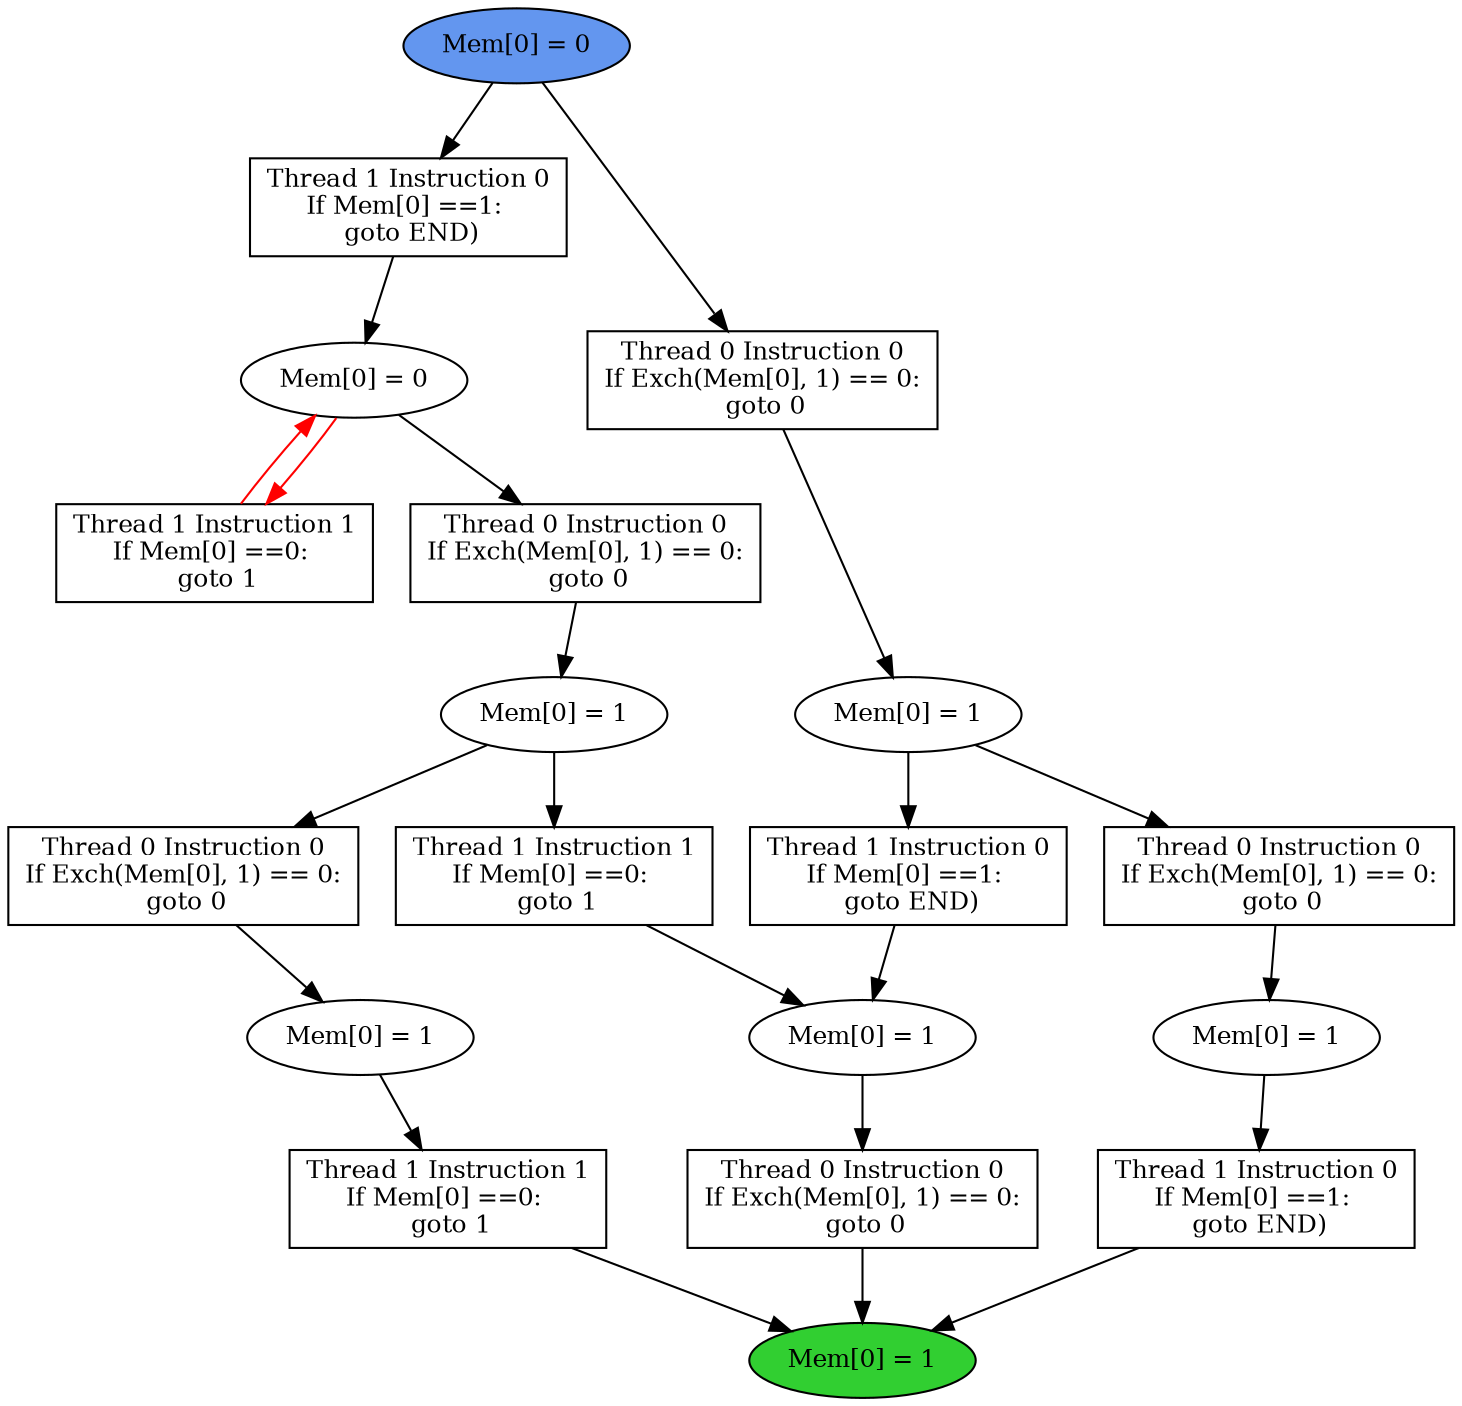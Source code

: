 digraph "graph" {
graph [fontsize=12]
node [fontsize=12]
edge [fontsize=12]
rankdir=TB;
"N18" -> "N8" [uuid = "<A0, END$0>", color = "#000000", fontcolor = "#ffffff", style = "solid", label = "", dir = "forward", weight = "1"]
"N28" -> "N27" [uuid = "<A1, S5>", color = "#000000", fontcolor = "#ffffff", style = "solid", label = "", dir = "forward", weight = "1"]
"N27" -> "N26" [uuid = "<A2, S5>", color = "#ff0000", fontcolor = "#ffffff", style = "solid", label = "", dir = "back", weight = "1"]
"N17" -> "N13" [uuid = "<A3, S4>", color = "#000000", fontcolor = "#ffffff", style = "solid", label = "", dir = "forward", weight = "1"]
"N12" -> "N8" [uuid = "<A4, END$0>", color = "#000000", fontcolor = "#ffffff", style = "solid", label = "", dir = "forward", weight = "1"]
"N22" -> "N21" [uuid = "<A5, S3>", color = "#000000", fontcolor = "#ffffff", style = "solid", label = "", dir = "forward", weight = "1"]
"N20" -> "N19" [uuid = "<A6, S2>", color = "#000000", fontcolor = "#ffffff", style = "solid", label = "", dir = "forward", weight = "1"]
"N16" -> "N15" [uuid = "<A7, S1>", color = "#000000", fontcolor = "#ffffff", style = "solid", label = "", dir = "forward", weight = "1"]
"N11" -> "N10" [uuid = "<A8, S0>", color = "#000000", fontcolor = "#ffffff", style = "solid", label = "", dir = "forward", weight = "1"]
"N9" -> "N8" [uuid = "<A9, END$0>", color = "#000000", fontcolor = "#ffffff", style = "solid", label = "", dir = "forward", weight = "1"]
"N14" -> "N13" [uuid = "<A10, S4>", color = "#000000", fontcolor = "#ffffff", style = "solid", label = "", dir = "forward", weight = "1"]
"N19" -> "N18" [uuid = "<A0, S2>", color = "#000000", fontcolor = "#ffffff", style = "solid", label = "", dir = "forward", weight = "1"]
"N29" -> "N28" [uuid = "<A1, START$0>", color = "#000000", fontcolor = "#ffffff", style = "solid", label = "", dir = "forward", weight = "1"]
"N27" -> "N26" [uuid = "<A2, S5>", color = "#ff0000", fontcolor = "#ffffff", style = "solid", label = "", dir = "forward", weight = "1"]
"N21" -> "N17" [uuid = "<A3, S3>", color = "#000000", fontcolor = "#ffffff", style = "solid", label = "", dir = "forward", weight = "1"]
"N13" -> "N12" [uuid = "<A4, S4>", color = "#000000", fontcolor = "#ffffff", style = "solid", label = "", dir = "forward", weight = "1"]
"N29" -> "N22" [uuid = "<A5, START$0>", color = "#000000", fontcolor = "#ffffff", style = "solid", label = "", dir = "forward", weight = "1"]
"N21" -> "N20" [uuid = "<A6, S3>", color = "#000000", fontcolor = "#ffffff", style = "solid", label = "", dir = "forward", weight = "1"]
"N27" -> "N16" [uuid = "<A7, S5>", color = "#000000", fontcolor = "#ffffff", style = "solid", label = "", dir = "forward", weight = "1"]
"N15" -> "N11" [uuid = "<A8, S1>", color = "#000000", fontcolor = "#ffffff", style = "solid", label = "", dir = "forward", weight = "1"]
"N10" -> "N9" [uuid = "<A9, S0>", color = "#000000", fontcolor = "#ffffff", style = "solid", label = "", dir = "forward", weight = "1"]
"N15" -> "N14" [uuid = "<A10, S1>", color = "#000000", fontcolor = "#ffffff", style = "solid", label = "", dir = "forward", weight = "1"]
"N8" [uuid="END$0", label="Mem[0] = 1", fillcolor = "#31cf31", fontcolor = "#000000", shape = "ellipse", style = "filled, solid"]
"N9" [uuid="A9", label="Thread 1 Instruction 1
If Mem[0] ==0: 
 goto 1", fillcolor = "#ffffff", fontcolor = "#000000", shape = "box", style = "filled, solid"]
"N10" [uuid="S0", label="Mem[0] = 1", fillcolor = "#ffffff", fontcolor = "#000000", shape = "ellipse", style = "filled, solid"]
"N11" [uuid="A8", label="Thread 0 Instruction 0
If Exch(Mem[0], 1) == 0:
 goto 0", fillcolor = "#ffffff", fontcolor = "#000000", shape = "box", style = "filled, solid"]
"N12" [uuid="A4", label="Thread 0 Instruction 0
If Exch(Mem[0], 1) == 0:
 goto 0", fillcolor = "#ffffff", fontcolor = "#000000", shape = "box", style = "filled, solid"]
"N13" [uuid="S4", label="Mem[0] = 1", fillcolor = "#ffffff", fontcolor = "#000000", shape = "ellipse", style = "filled, solid"]
"N14" [uuid="A10", label="Thread 1 Instruction 1
If Mem[0] ==0: 
 goto 1", fillcolor = "#ffffff", fontcolor = "#000000", shape = "box", style = "filled, solid"]
"N15" [uuid="S1", label="Mem[0] = 1", fillcolor = "#ffffff", fontcolor = "#000000", shape = "ellipse", style = "filled, solid"]
"N16" [uuid="A7", label="Thread 0 Instruction 0
If Exch(Mem[0], 1) == 0:
 goto 0", fillcolor = "#ffffff", fontcolor = "#000000", shape = "box", style = "filled, solid"]
"N17" [uuid="A3", label="Thread 1 Instruction 0
If Mem[0] ==1: 
 goto END)", fillcolor = "#ffffff", fontcolor = "#000000", shape = "box", style = "filled, solid"]
"N18" [uuid="A0", label="Thread 1 Instruction 0
If Mem[0] ==1: 
 goto END)", fillcolor = "#ffffff", fontcolor = "#000000", shape = "box", style = "filled, solid"]
"N19" [uuid="S2", label="Mem[0] = 1", fillcolor = "#ffffff", fontcolor = "#000000", shape = "ellipse", style = "filled, solid"]
"N20" [uuid="A6", label="Thread 0 Instruction 0
If Exch(Mem[0], 1) == 0:
 goto 0", fillcolor = "#ffffff", fontcolor = "#000000", shape = "box", style = "filled, solid"]
"N21" [uuid="S3", label="Mem[0] = 1", fillcolor = "#ffffff", fontcolor = "#000000", shape = "ellipse", style = "filled, solid"]
"N22" [uuid="A5", label="Thread 0 Instruction 0
If Exch(Mem[0], 1) == 0:
 goto 0", fillcolor = "#ffffff", fontcolor = "#000000", shape = "box", style = "filled, solid"]
"N26" [uuid="A2", label="Thread 1 Instruction 1
If Mem[0] ==0: 
 goto 1", fillcolor = "#ffffff", fontcolor = "#000000", shape = "box", style = "filled, solid"]
"N27" [uuid="S5", label="Mem[0] = 0", fillcolor = "#ffffff", fontcolor = "#000000", shape = "ellipse", style = "filled, solid"]
"N28" [uuid="A1", label="Thread 1 Instruction 0
If Mem[0] ==1: 
 goto END)", fillcolor = "#ffffff", fontcolor = "#000000", shape = "box", style = "filled, solid"]
"N29" [uuid="START$0", label="Mem[0] = 0", fillcolor = "#6396ef", fontcolor = "#000000", shape = "ellipse", style = "filled, solid"]
}